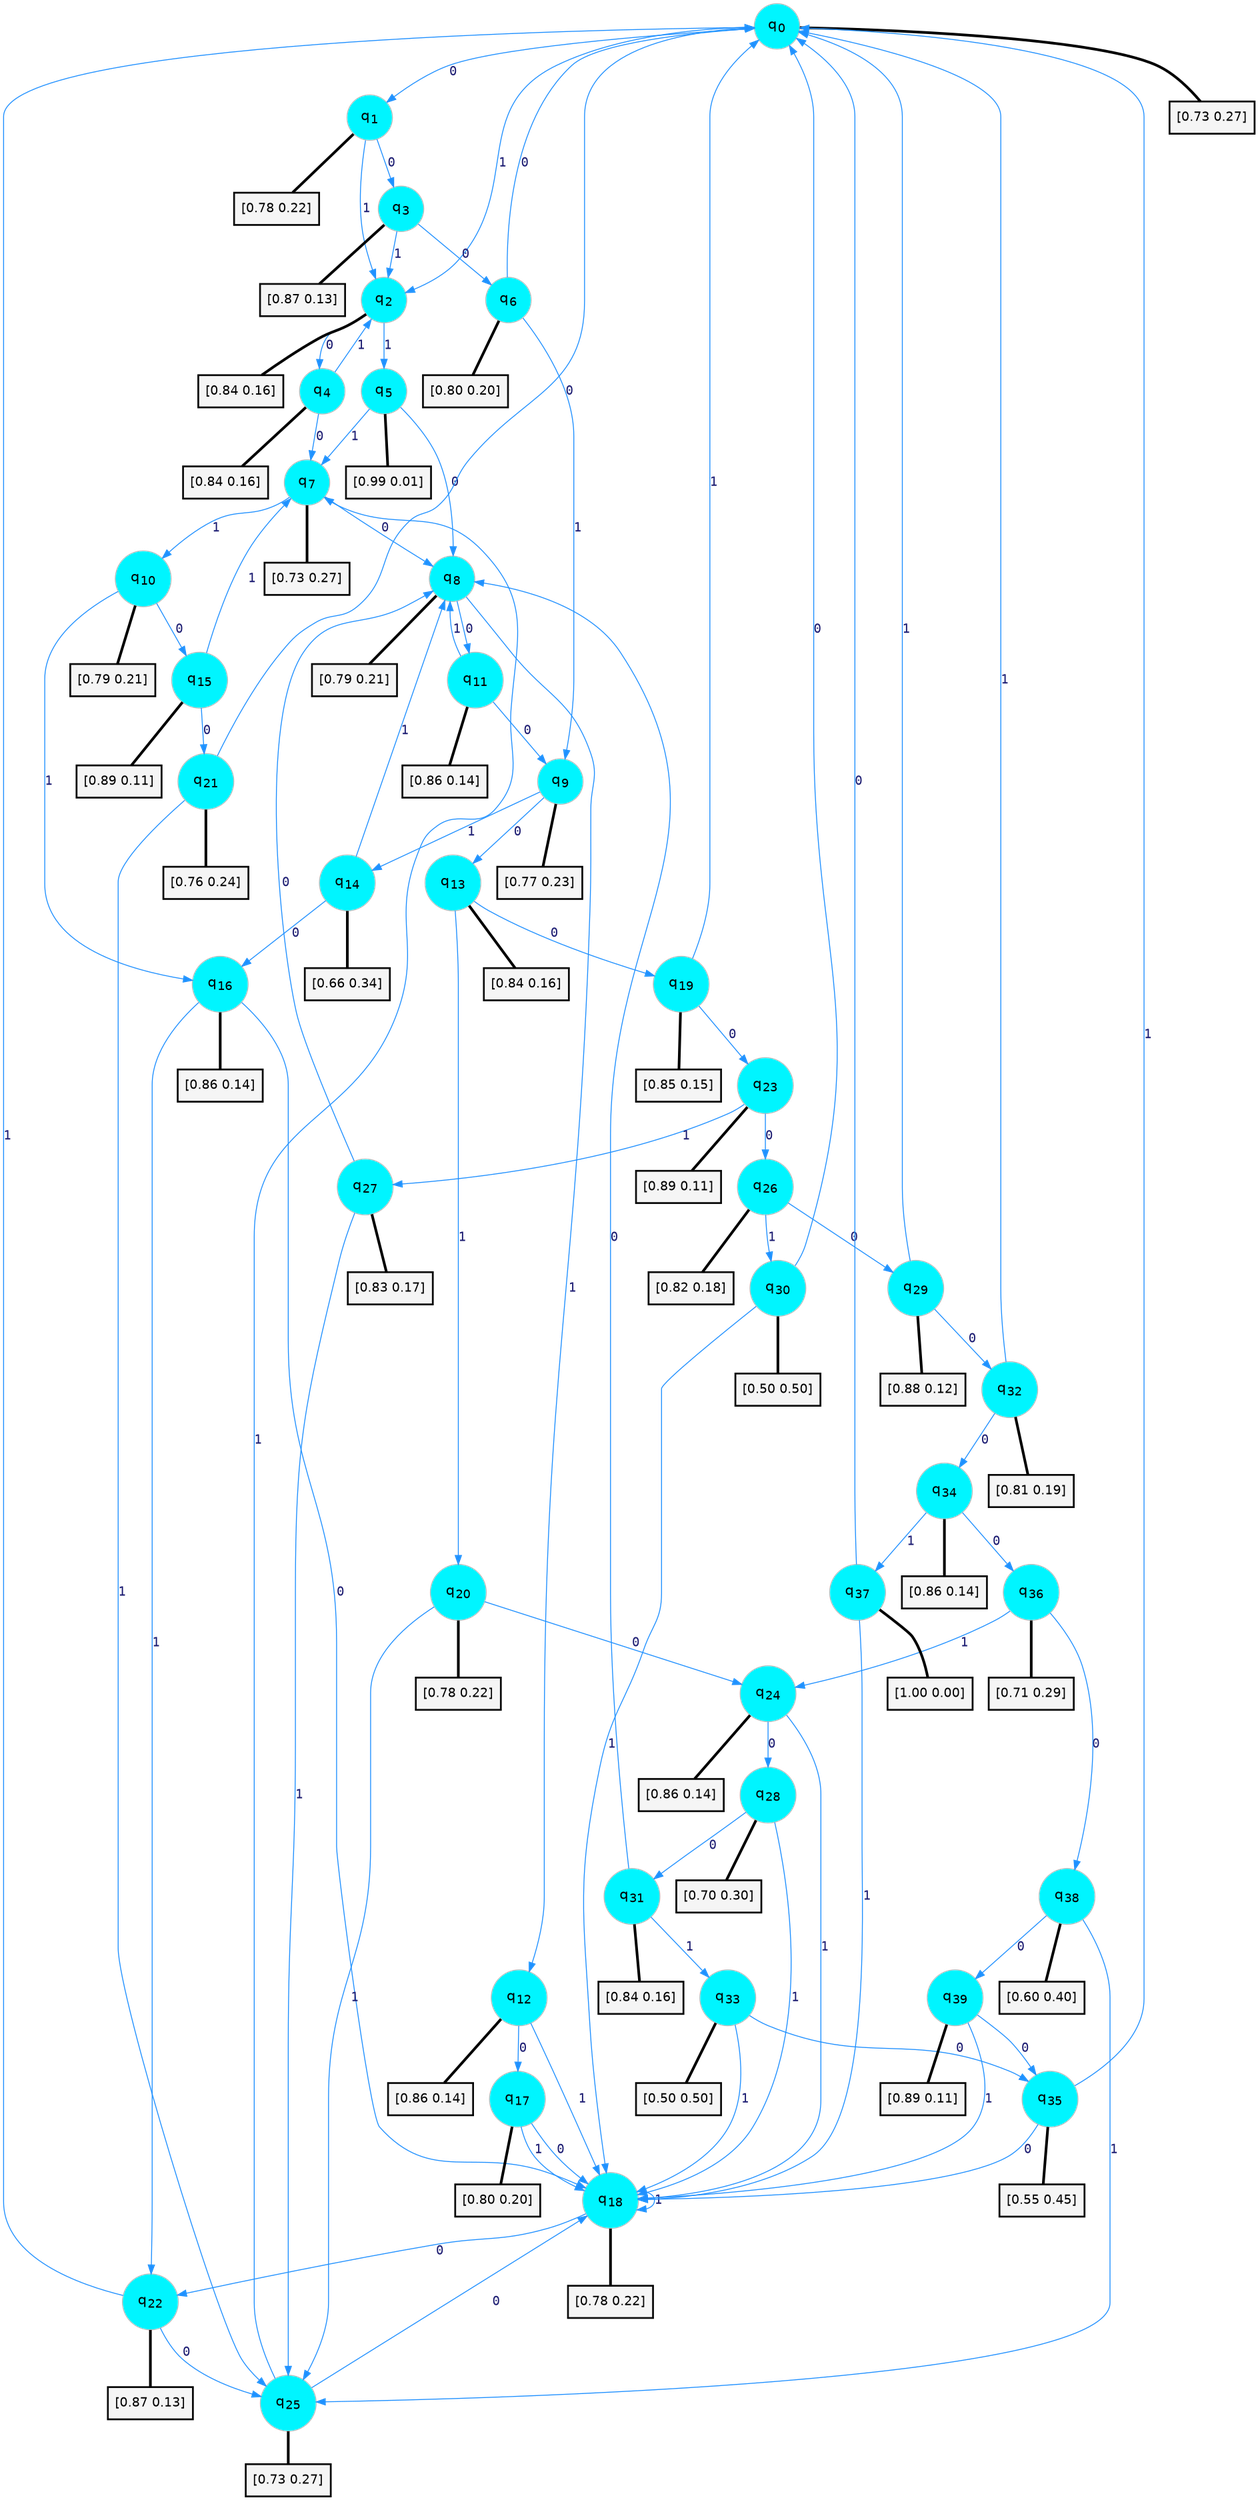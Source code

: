 digraph G {
graph [
bgcolor=transparent, dpi=300, rankdir=TD, size="40,25"];
node [
color=gray, fillcolor=turquoise1, fontcolor=black, fontname=Helvetica, fontsize=16, fontweight=bold, shape=circle, style=filled];
edge [
arrowsize=1, color=dodgerblue1, fontcolor=midnightblue, fontname=courier, fontweight=bold, penwidth=1, style=solid, weight=20];
0[label=<q<SUB>0</SUB>>];
1[label=<q<SUB>1</SUB>>];
2[label=<q<SUB>2</SUB>>];
3[label=<q<SUB>3</SUB>>];
4[label=<q<SUB>4</SUB>>];
5[label=<q<SUB>5</SUB>>];
6[label=<q<SUB>6</SUB>>];
7[label=<q<SUB>7</SUB>>];
8[label=<q<SUB>8</SUB>>];
9[label=<q<SUB>9</SUB>>];
10[label=<q<SUB>10</SUB>>];
11[label=<q<SUB>11</SUB>>];
12[label=<q<SUB>12</SUB>>];
13[label=<q<SUB>13</SUB>>];
14[label=<q<SUB>14</SUB>>];
15[label=<q<SUB>15</SUB>>];
16[label=<q<SUB>16</SUB>>];
17[label=<q<SUB>17</SUB>>];
18[label=<q<SUB>18</SUB>>];
19[label=<q<SUB>19</SUB>>];
20[label=<q<SUB>20</SUB>>];
21[label=<q<SUB>21</SUB>>];
22[label=<q<SUB>22</SUB>>];
23[label=<q<SUB>23</SUB>>];
24[label=<q<SUB>24</SUB>>];
25[label=<q<SUB>25</SUB>>];
26[label=<q<SUB>26</SUB>>];
27[label=<q<SUB>27</SUB>>];
28[label=<q<SUB>28</SUB>>];
29[label=<q<SUB>29</SUB>>];
30[label=<q<SUB>30</SUB>>];
31[label=<q<SUB>31</SUB>>];
32[label=<q<SUB>32</SUB>>];
33[label=<q<SUB>33</SUB>>];
34[label=<q<SUB>34</SUB>>];
35[label=<q<SUB>35</SUB>>];
36[label=<q<SUB>36</SUB>>];
37[label=<q<SUB>37</SUB>>];
38[label=<q<SUB>38</SUB>>];
39[label=<q<SUB>39</SUB>>];
40[label="[0.73 0.27]", shape=box,fontcolor=black, fontname=Helvetica, fontsize=14, penwidth=2, fillcolor=whitesmoke,color=black];
41[label="[0.78 0.22]", shape=box,fontcolor=black, fontname=Helvetica, fontsize=14, penwidth=2, fillcolor=whitesmoke,color=black];
42[label="[0.84 0.16]", shape=box,fontcolor=black, fontname=Helvetica, fontsize=14, penwidth=2, fillcolor=whitesmoke,color=black];
43[label="[0.87 0.13]", shape=box,fontcolor=black, fontname=Helvetica, fontsize=14, penwidth=2, fillcolor=whitesmoke,color=black];
44[label="[0.84 0.16]", shape=box,fontcolor=black, fontname=Helvetica, fontsize=14, penwidth=2, fillcolor=whitesmoke,color=black];
45[label="[0.99 0.01]", shape=box,fontcolor=black, fontname=Helvetica, fontsize=14, penwidth=2, fillcolor=whitesmoke,color=black];
46[label="[0.80 0.20]", shape=box,fontcolor=black, fontname=Helvetica, fontsize=14, penwidth=2, fillcolor=whitesmoke,color=black];
47[label="[0.73 0.27]", shape=box,fontcolor=black, fontname=Helvetica, fontsize=14, penwidth=2, fillcolor=whitesmoke,color=black];
48[label="[0.79 0.21]", shape=box,fontcolor=black, fontname=Helvetica, fontsize=14, penwidth=2, fillcolor=whitesmoke,color=black];
49[label="[0.77 0.23]", shape=box,fontcolor=black, fontname=Helvetica, fontsize=14, penwidth=2, fillcolor=whitesmoke,color=black];
50[label="[0.79 0.21]", shape=box,fontcolor=black, fontname=Helvetica, fontsize=14, penwidth=2, fillcolor=whitesmoke,color=black];
51[label="[0.86 0.14]", shape=box,fontcolor=black, fontname=Helvetica, fontsize=14, penwidth=2, fillcolor=whitesmoke,color=black];
52[label="[0.86 0.14]", shape=box,fontcolor=black, fontname=Helvetica, fontsize=14, penwidth=2, fillcolor=whitesmoke,color=black];
53[label="[0.84 0.16]", shape=box,fontcolor=black, fontname=Helvetica, fontsize=14, penwidth=2, fillcolor=whitesmoke,color=black];
54[label="[0.66 0.34]", shape=box,fontcolor=black, fontname=Helvetica, fontsize=14, penwidth=2, fillcolor=whitesmoke,color=black];
55[label="[0.89 0.11]", shape=box,fontcolor=black, fontname=Helvetica, fontsize=14, penwidth=2, fillcolor=whitesmoke,color=black];
56[label="[0.86 0.14]", shape=box,fontcolor=black, fontname=Helvetica, fontsize=14, penwidth=2, fillcolor=whitesmoke,color=black];
57[label="[0.80 0.20]", shape=box,fontcolor=black, fontname=Helvetica, fontsize=14, penwidth=2, fillcolor=whitesmoke,color=black];
58[label="[0.78 0.22]", shape=box,fontcolor=black, fontname=Helvetica, fontsize=14, penwidth=2, fillcolor=whitesmoke,color=black];
59[label="[0.85 0.15]", shape=box,fontcolor=black, fontname=Helvetica, fontsize=14, penwidth=2, fillcolor=whitesmoke,color=black];
60[label="[0.78 0.22]", shape=box,fontcolor=black, fontname=Helvetica, fontsize=14, penwidth=2, fillcolor=whitesmoke,color=black];
61[label="[0.76 0.24]", shape=box,fontcolor=black, fontname=Helvetica, fontsize=14, penwidth=2, fillcolor=whitesmoke,color=black];
62[label="[0.87 0.13]", shape=box,fontcolor=black, fontname=Helvetica, fontsize=14, penwidth=2, fillcolor=whitesmoke,color=black];
63[label="[0.89 0.11]", shape=box,fontcolor=black, fontname=Helvetica, fontsize=14, penwidth=2, fillcolor=whitesmoke,color=black];
64[label="[0.86 0.14]", shape=box,fontcolor=black, fontname=Helvetica, fontsize=14, penwidth=2, fillcolor=whitesmoke,color=black];
65[label="[0.73 0.27]", shape=box,fontcolor=black, fontname=Helvetica, fontsize=14, penwidth=2, fillcolor=whitesmoke,color=black];
66[label="[0.82 0.18]", shape=box,fontcolor=black, fontname=Helvetica, fontsize=14, penwidth=2, fillcolor=whitesmoke,color=black];
67[label="[0.83 0.17]", shape=box,fontcolor=black, fontname=Helvetica, fontsize=14, penwidth=2, fillcolor=whitesmoke,color=black];
68[label="[0.70 0.30]", shape=box,fontcolor=black, fontname=Helvetica, fontsize=14, penwidth=2, fillcolor=whitesmoke,color=black];
69[label="[0.88 0.12]", shape=box,fontcolor=black, fontname=Helvetica, fontsize=14, penwidth=2, fillcolor=whitesmoke,color=black];
70[label="[0.50 0.50]", shape=box,fontcolor=black, fontname=Helvetica, fontsize=14, penwidth=2, fillcolor=whitesmoke,color=black];
71[label="[0.84 0.16]", shape=box,fontcolor=black, fontname=Helvetica, fontsize=14, penwidth=2, fillcolor=whitesmoke,color=black];
72[label="[0.81 0.19]", shape=box,fontcolor=black, fontname=Helvetica, fontsize=14, penwidth=2, fillcolor=whitesmoke,color=black];
73[label="[0.50 0.50]", shape=box,fontcolor=black, fontname=Helvetica, fontsize=14, penwidth=2, fillcolor=whitesmoke,color=black];
74[label="[0.86 0.14]", shape=box,fontcolor=black, fontname=Helvetica, fontsize=14, penwidth=2, fillcolor=whitesmoke,color=black];
75[label="[0.55 0.45]", shape=box,fontcolor=black, fontname=Helvetica, fontsize=14, penwidth=2, fillcolor=whitesmoke,color=black];
76[label="[0.71 0.29]", shape=box,fontcolor=black, fontname=Helvetica, fontsize=14, penwidth=2, fillcolor=whitesmoke,color=black];
77[label="[1.00 0.00]", shape=box,fontcolor=black, fontname=Helvetica, fontsize=14, penwidth=2, fillcolor=whitesmoke,color=black];
78[label="[0.60 0.40]", shape=box,fontcolor=black, fontname=Helvetica, fontsize=14, penwidth=2, fillcolor=whitesmoke,color=black];
79[label="[0.89 0.11]", shape=box,fontcolor=black, fontname=Helvetica, fontsize=14, penwidth=2, fillcolor=whitesmoke,color=black];
0->1 [label=0];
0->2 [label=1];
0->40 [arrowhead=none, penwidth=3,color=black];
1->3 [label=0];
1->2 [label=1];
1->41 [arrowhead=none, penwidth=3,color=black];
2->4 [label=0];
2->5 [label=1];
2->42 [arrowhead=none, penwidth=3,color=black];
3->6 [label=0];
3->2 [label=1];
3->43 [arrowhead=none, penwidth=3,color=black];
4->7 [label=0];
4->2 [label=1];
4->44 [arrowhead=none, penwidth=3,color=black];
5->8 [label=0];
5->7 [label=1];
5->45 [arrowhead=none, penwidth=3,color=black];
6->0 [label=0];
6->9 [label=1];
6->46 [arrowhead=none, penwidth=3,color=black];
7->8 [label=0];
7->10 [label=1];
7->47 [arrowhead=none, penwidth=3,color=black];
8->11 [label=0];
8->12 [label=1];
8->48 [arrowhead=none, penwidth=3,color=black];
9->13 [label=0];
9->14 [label=1];
9->49 [arrowhead=none, penwidth=3,color=black];
10->15 [label=0];
10->16 [label=1];
10->50 [arrowhead=none, penwidth=3,color=black];
11->9 [label=0];
11->8 [label=1];
11->51 [arrowhead=none, penwidth=3,color=black];
12->17 [label=0];
12->18 [label=1];
12->52 [arrowhead=none, penwidth=3,color=black];
13->19 [label=0];
13->20 [label=1];
13->53 [arrowhead=none, penwidth=3,color=black];
14->16 [label=0];
14->8 [label=1];
14->54 [arrowhead=none, penwidth=3,color=black];
15->21 [label=0];
15->7 [label=1];
15->55 [arrowhead=none, penwidth=3,color=black];
16->18 [label=0];
16->22 [label=1];
16->56 [arrowhead=none, penwidth=3,color=black];
17->18 [label=0];
17->18 [label=1];
17->57 [arrowhead=none, penwidth=3,color=black];
18->22 [label=0];
18->18 [label=1];
18->58 [arrowhead=none, penwidth=3,color=black];
19->23 [label=0];
19->0 [label=1];
19->59 [arrowhead=none, penwidth=3,color=black];
20->24 [label=0];
20->25 [label=1];
20->60 [arrowhead=none, penwidth=3,color=black];
21->0 [label=0];
21->25 [label=1];
21->61 [arrowhead=none, penwidth=3,color=black];
22->25 [label=0];
22->0 [label=1];
22->62 [arrowhead=none, penwidth=3,color=black];
23->26 [label=0];
23->27 [label=1];
23->63 [arrowhead=none, penwidth=3,color=black];
24->28 [label=0];
24->18 [label=1];
24->64 [arrowhead=none, penwidth=3,color=black];
25->18 [label=0];
25->7 [label=1];
25->65 [arrowhead=none, penwidth=3,color=black];
26->29 [label=0];
26->30 [label=1];
26->66 [arrowhead=none, penwidth=3,color=black];
27->8 [label=0];
27->25 [label=1];
27->67 [arrowhead=none, penwidth=3,color=black];
28->31 [label=0];
28->18 [label=1];
28->68 [arrowhead=none, penwidth=3,color=black];
29->32 [label=0];
29->0 [label=1];
29->69 [arrowhead=none, penwidth=3,color=black];
30->0 [label=0];
30->18 [label=1];
30->70 [arrowhead=none, penwidth=3,color=black];
31->8 [label=0];
31->33 [label=1];
31->71 [arrowhead=none, penwidth=3,color=black];
32->34 [label=0];
32->0 [label=1];
32->72 [arrowhead=none, penwidth=3,color=black];
33->35 [label=0];
33->18 [label=1];
33->73 [arrowhead=none, penwidth=3,color=black];
34->36 [label=0];
34->37 [label=1];
34->74 [arrowhead=none, penwidth=3,color=black];
35->18 [label=0];
35->0 [label=1];
35->75 [arrowhead=none, penwidth=3,color=black];
36->38 [label=0];
36->24 [label=1];
36->76 [arrowhead=none, penwidth=3,color=black];
37->0 [label=0];
37->18 [label=1];
37->77 [arrowhead=none, penwidth=3,color=black];
38->39 [label=0];
38->25 [label=1];
38->78 [arrowhead=none, penwidth=3,color=black];
39->35 [label=0];
39->18 [label=1];
39->79 [arrowhead=none, penwidth=3,color=black];
}
